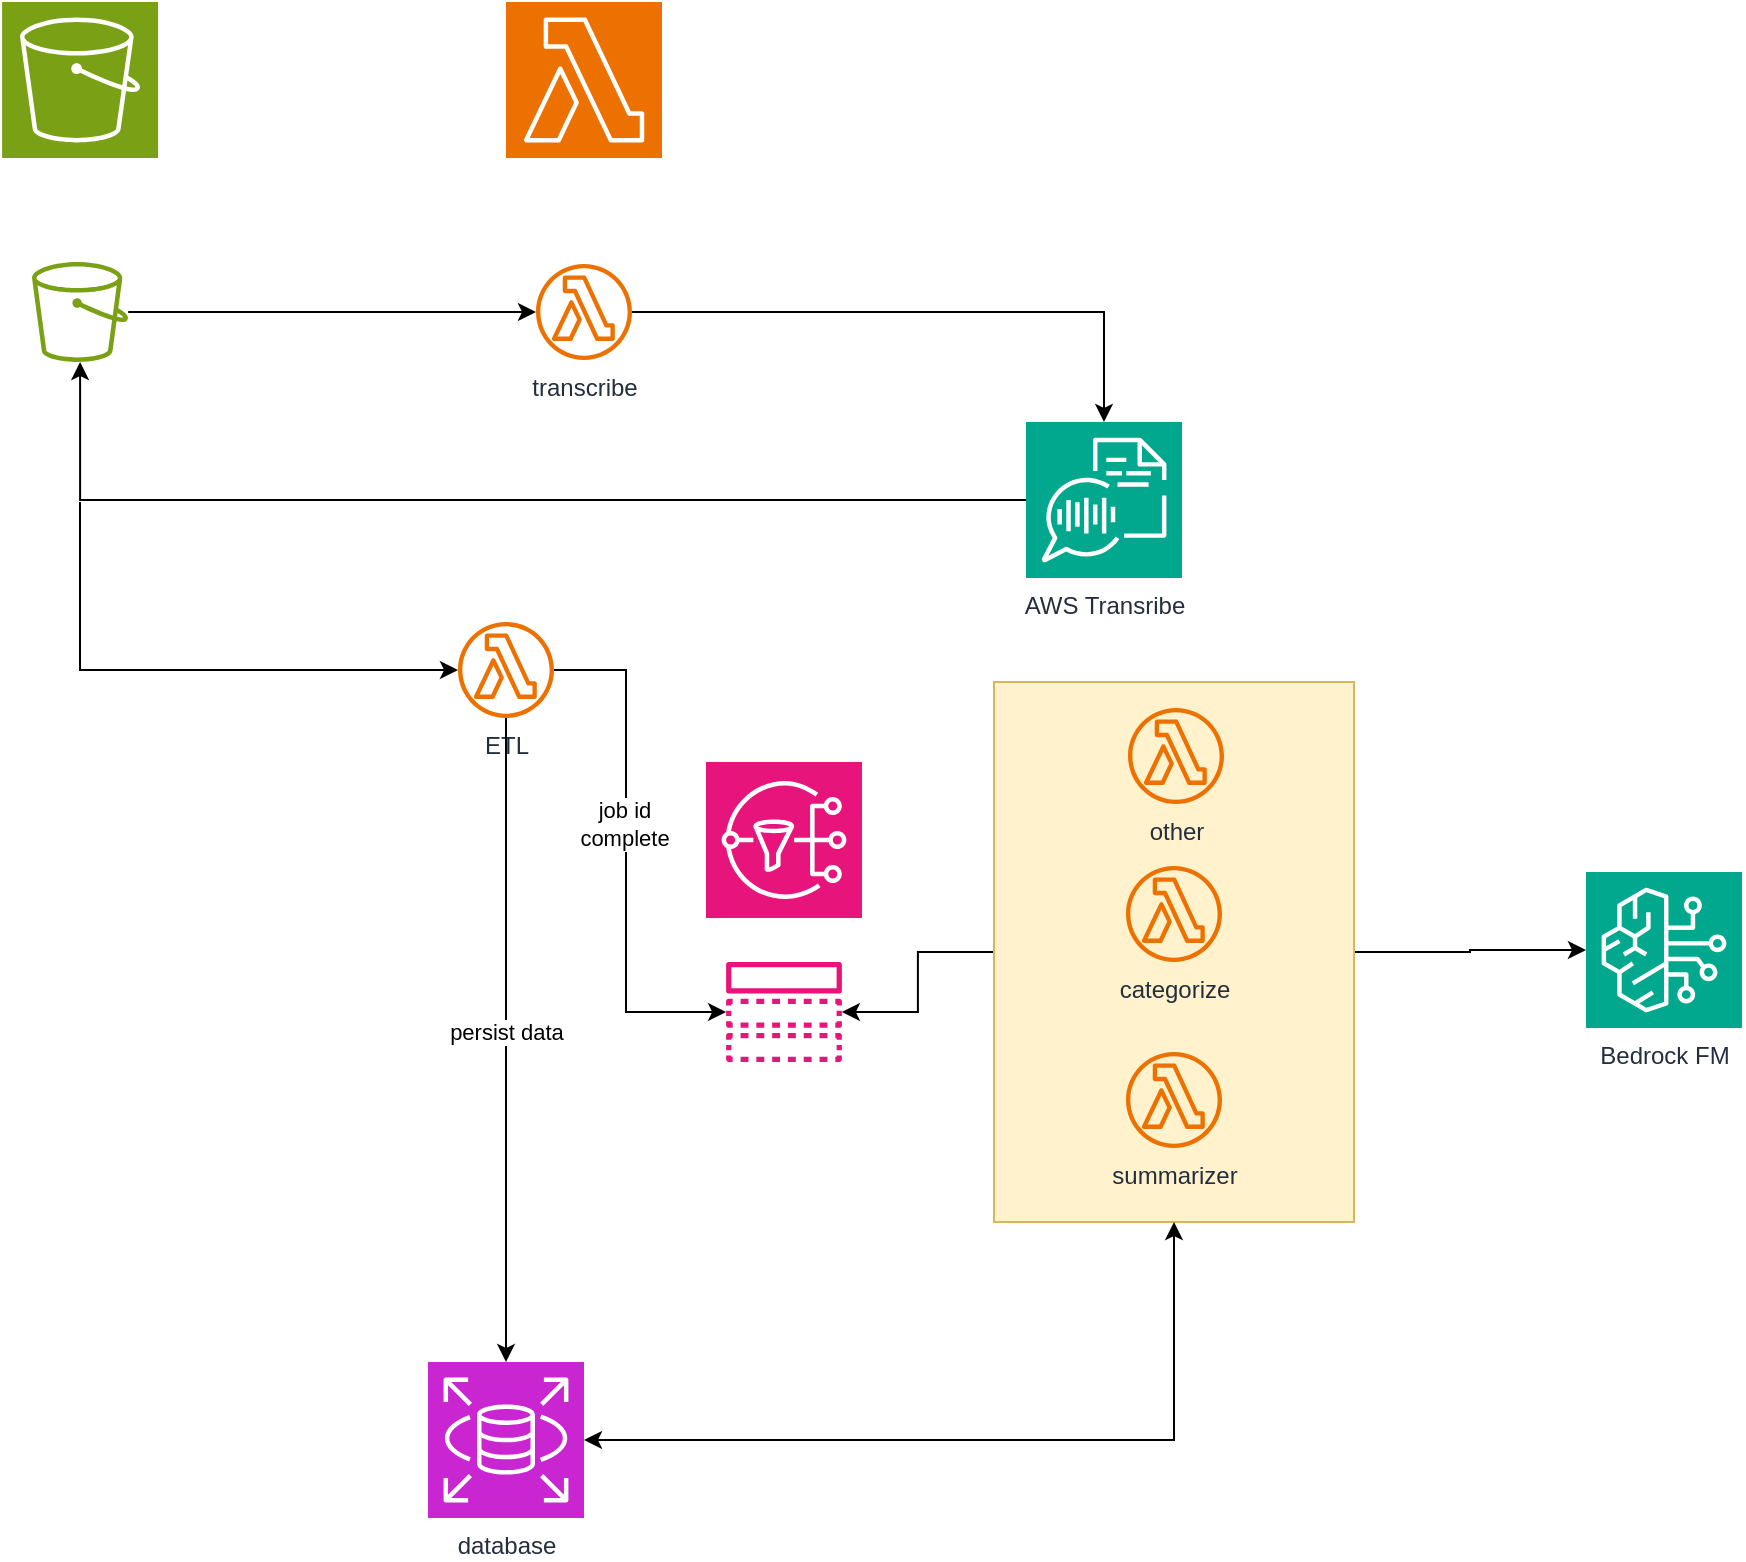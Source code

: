 <mxfile version="22.1.18" type="github">
  <diagram name="Page-1" id="f8XXJJ4PXf3yFEi_HfFr">
    <mxGraphModel dx="989" dy="497" grid="1" gridSize="10" guides="1" tooltips="1" connect="1" arrows="1" fold="1" page="1" pageScale="1" pageWidth="850" pageHeight="1100" math="0" shadow="0">
      <root>
        <mxCell id="0" />
        <mxCell id="1" parent="0" />
        <mxCell id="lvnkZ1nuC0Zo9pI4247X-33" style="edgeStyle=orthogonalEdgeStyle;rounded=0;orthogonalLoop=1;jettySize=auto;html=1;" edge="1" parent="1" source="lvnkZ1nuC0Zo9pI4247X-32" target="lvnkZ1nuC0Zo9pI4247X-19">
          <mxGeometry relative="1" as="geometry" />
        </mxCell>
        <mxCell id="lvnkZ1nuC0Zo9pI4247X-34" style="edgeStyle=orthogonalEdgeStyle;rounded=0;orthogonalLoop=1;jettySize=auto;html=1;" edge="1" parent="1" source="lvnkZ1nuC0Zo9pI4247X-32" target="lvnkZ1nuC0Zo9pI4247X-16">
          <mxGeometry relative="1" as="geometry" />
        </mxCell>
        <mxCell id="lvnkZ1nuC0Zo9pI4247X-32" value="" style="rounded=0;whiteSpace=wrap;html=1;fillColor=#fff2cc;strokeColor=#d6b656;" vertex="1" parent="1">
          <mxGeometry x="654" y="490" width="180" height="270" as="geometry" />
        </mxCell>
        <mxCell id="lvnkZ1nuC0Zo9pI4247X-1" value="" style="sketch=0;points=[[0,0,0],[0.25,0,0],[0.5,0,0],[0.75,0,0],[1,0,0],[0,1,0],[0.25,1,0],[0.5,1,0],[0.75,1,0],[1,1,0],[0,0.25,0],[0,0.5,0],[0,0.75,0],[1,0.25,0],[1,0.5,0],[1,0.75,0]];outlineConnect=0;fontColor=#232F3E;fillColor=#7AA116;strokeColor=#ffffff;dashed=0;verticalLabelPosition=bottom;verticalAlign=top;align=center;html=1;fontSize=12;fontStyle=0;aspect=fixed;shape=mxgraph.aws4.resourceIcon;resIcon=mxgraph.aws4.s3;" vertex="1" parent="1">
          <mxGeometry x="158.04" y="150" width="78" height="78" as="geometry" />
        </mxCell>
        <mxCell id="lvnkZ1nuC0Zo9pI4247X-6" style="edgeStyle=orthogonalEdgeStyle;rounded=0;orthogonalLoop=1;jettySize=auto;html=1;" edge="1" parent="1" source="lvnkZ1nuC0Zo9pI4247X-2" target="lvnkZ1nuC0Zo9pI4247X-4">
          <mxGeometry relative="1" as="geometry" />
        </mxCell>
        <mxCell id="lvnkZ1nuC0Zo9pI4247X-2" value="" style="sketch=0;outlineConnect=0;fontColor=#232F3E;gradientColor=none;fillColor=#7AA116;strokeColor=none;dashed=0;verticalLabelPosition=bottom;verticalAlign=top;align=center;html=1;fontSize=12;fontStyle=0;aspect=fixed;pointerEvents=1;shape=mxgraph.aws4.bucket;" vertex="1" parent="1">
          <mxGeometry x="173" y="280" width="48.08" height="50" as="geometry" />
        </mxCell>
        <mxCell id="lvnkZ1nuC0Zo9pI4247X-3" value="" style="sketch=0;points=[[0,0,0],[0.25,0,0],[0.5,0,0],[0.75,0,0],[1,0,0],[0,1,0],[0.25,1,0],[0.5,1,0],[0.75,1,0],[1,1,0],[0,0.25,0],[0,0.5,0],[0,0.75,0],[1,0.25,0],[1,0.5,0],[1,0.75,0]];outlineConnect=0;fontColor=#232F3E;fillColor=#ED7100;strokeColor=#ffffff;dashed=0;verticalLabelPosition=bottom;verticalAlign=top;align=center;html=1;fontSize=12;fontStyle=0;aspect=fixed;shape=mxgraph.aws4.resourceIcon;resIcon=mxgraph.aws4.lambda;" vertex="1" parent="1">
          <mxGeometry x="410" y="150" width="78" height="78" as="geometry" />
        </mxCell>
        <mxCell id="lvnkZ1nuC0Zo9pI4247X-7" style="edgeStyle=orthogonalEdgeStyle;rounded=0;orthogonalLoop=1;jettySize=auto;html=1;" edge="1" parent="1" source="lvnkZ1nuC0Zo9pI4247X-4" target="lvnkZ1nuC0Zo9pI4247X-5">
          <mxGeometry relative="1" as="geometry" />
        </mxCell>
        <mxCell id="lvnkZ1nuC0Zo9pI4247X-4" value="transcribe" style="sketch=0;outlineConnect=0;fontColor=#232F3E;gradientColor=none;fillColor=#ED7100;strokeColor=none;dashed=0;verticalLabelPosition=bottom;verticalAlign=top;align=center;html=1;fontSize=12;fontStyle=0;aspect=fixed;pointerEvents=1;shape=mxgraph.aws4.lambda_function;" vertex="1" parent="1">
          <mxGeometry x="425" y="281" width="48" height="48" as="geometry" />
        </mxCell>
        <mxCell id="lvnkZ1nuC0Zo9pI4247X-8" style="edgeStyle=orthogonalEdgeStyle;rounded=0;orthogonalLoop=1;jettySize=auto;html=1;" edge="1" parent="1" source="lvnkZ1nuC0Zo9pI4247X-5" target="lvnkZ1nuC0Zo9pI4247X-2">
          <mxGeometry relative="1" as="geometry" />
        </mxCell>
        <mxCell id="lvnkZ1nuC0Zo9pI4247X-5" value="AWS Transribe" style="sketch=0;points=[[0,0,0],[0.25,0,0],[0.5,0,0],[0.75,0,0],[1,0,0],[0,1,0],[0.25,1,0],[0.5,1,0],[0.75,1,0],[1,1,0],[0,0.25,0],[0,0.5,0],[0,0.75,0],[1,0.25,0],[1,0.5,0],[1,0.75,0]];outlineConnect=0;fontColor=#232F3E;fillColor=#01A88D;strokeColor=#ffffff;dashed=0;verticalLabelPosition=bottom;verticalAlign=top;align=center;html=1;fontSize=12;fontStyle=0;aspect=fixed;shape=mxgraph.aws4.resourceIcon;resIcon=mxgraph.aws4.transcribe;" vertex="1" parent="1">
          <mxGeometry x="670" y="360" width="78" height="78" as="geometry" />
        </mxCell>
        <mxCell id="lvnkZ1nuC0Zo9pI4247X-11" style="edgeStyle=orthogonalEdgeStyle;rounded=0;orthogonalLoop=1;jettySize=auto;html=1;" edge="1" parent="1" target="lvnkZ1nuC0Zo9pI4247X-13">
          <mxGeometry relative="1" as="geometry">
            <mxPoint x="460" y="550" as="targetPoint" />
            <mxPoint x="197" y="400" as="sourcePoint" />
            <Array as="points">
              <mxPoint x="197" y="484" />
            </Array>
          </mxGeometry>
        </mxCell>
        <mxCell id="lvnkZ1nuC0Zo9pI4247X-20" style="edgeStyle=orthogonalEdgeStyle;rounded=0;orthogonalLoop=1;jettySize=auto;html=1;" edge="1" parent="1" source="lvnkZ1nuC0Zo9pI4247X-13" target="lvnkZ1nuC0Zo9pI4247X-19">
          <mxGeometry relative="1" as="geometry">
            <Array as="points">
              <mxPoint x="470" y="484" />
              <mxPoint x="470" y="655" />
            </Array>
          </mxGeometry>
        </mxCell>
        <mxCell id="lvnkZ1nuC0Zo9pI4247X-21" value="job id&lt;br&gt;complete" style="edgeLabel;html=1;align=center;verticalAlign=middle;resizable=0;points=[];" vertex="1" connectable="0" parent="lvnkZ1nuC0Zo9pI4247X-20">
          <mxGeometry x="-0.126" y="-1" relative="1" as="geometry">
            <mxPoint as="offset" />
          </mxGeometry>
        </mxCell>
        <mxCell id="lvnkZ1nuC0Zo9pI4247X-13" value="ETL" style="sketch=0;outlineConnect=0;fontColor=#232F3E;gradientColor=none;fillColor=#ED7100;strokeColor=none;dashed=0;verticalLabelPosition=bottom;verticalAlign=top;align=center;html=1;fontSize=12;fontStyle=0;aspect=fixed;pointerEvents=1;shape=mxgraph.aws4.lambda_function;" vertex="1" parent="1">
          <mxGeometry x="386" y="460" width="48" height="48" as="geometry" />
        </mxCell>
        <mxCell id="lvnkZ1nuC0Zo9pI4247X-14" value="database" style="sketch=0;points=[[0,0,0],[0.25,0,0],[0.5,0,0],[0.75,0,0],[1,0,0],[0,1,0],[0.25,1,0],[0.5,1,0],[0.75,1,0],[1,1,0],[0,0.25,0],[0,0.5,0],[0,0.75,0],[1,0.25,0],[1,0.5,0],[1,0.75,0]];outlineConnect=0;fontColor=#232F3E;fillColor=#C925D1;strokeColor=#ffffff;dashed=0;verticalLabelPosition=bottom;verticalAlign=top;align=center;html=1;fontSize=12;fontStyle=0;aspect=fixed;shape=mxgraph.aws4.resourceIcon;resIcon=mxgraph.aws4.rds;" vertex="1" parent="1">
          <mxGeometry x="371" y="830" width="78" height="78" as="geometry" />
        </mxCell>
        <mxCell id="lvnkZ1nuC0Zo9pI4247X-15" style="edgeStyle=orthogonalEdgeStyle;rounded=0;orthogonalLoop=1;jettySize=auto;html=1;" edge="1" parent="1" source="lvnkZ1nuC0Zo9pI4247X-13" target="lvnkZ1nuC0Zo9pI4247X-14">
          <mxGeometry relative="1" as="geometry" />
        </mxCell>
        <mxCell id="lvnkZ1nuC0Zo9pI4247X-26" value="persist data" style="edgeLabel;html=1;align=center;verticalAlign=middle;resizable=0;points=[];" vertex="1" connectable="0" parent="lvnkZ1nuC0Zo9pI4247X-15">
          <mxGeometry x="-0.026" relative="1" as="geometry">
            <mxPoint as="offset" />
          </mxGeometry>
        </mxCell>
        <mxCell id="lvnkZ1nuC0Zo9pI4247X-16" value="Bedrock FM" style="sketch=0;points=[[0,0,0],[0.25,0,0],[0.5,0,0],[0.75,0,0],[1,0,0],[0,1,0],[0.25,1,0],[0.5,1,0],[0.75,1,0],[1,1,0],[0,0.25,0],[0,0.5,0],[0,0.75,0],[1,0.25,0],[1,0.5,0],[1,0.75,0]];outlineConnect=0;fontColor=#232F3E;fillColor=#01A88D;strokeColor=#ffffff;dashed=0;verticalLabelPosition=bottom;verticalAlign=top;align=center;html=1;fontSize=12;fontStyle=0;aspect=fixed;shape=mxgraph.aws4.resourceIcon;resIcon=mxgraph.aws4.bedrock;" vertex="1" parent="1">
          <mxGeometry x="950" y="585" width="78" height="78" as="geometry" />
        </mxCell>
        <mxCell id="lvnkZ1nuC0Zo9pI4247X-18" value="" style="sketch=0;points=[[0,0,0],[0.25,0,0],[0.5,0,0],[0.75,0,0],[1,0,0],[0,1,0],[0.25,1,0],[0.5,1,0],[0.75,1,0],[1,1,0],[0,0.25,0],[0,0.5,0],[0,0.75,0],[1,0.25,0],[1,0.5,0],[1,0.75,0]];outlineConnect=0;fontColor=#232F3E;fillColor=#E7157B;strokeColor=#ffffff;dashed=0;verticalLabelPosition=bottom;verticalAlign=top;align=center;html=1;fontSize=12;fontStyle=0;aspect=fixed;shape=mxgraph.aws4.resourceIcon;resIcon=mxgraph.aws4.sns;" vertex="1" parent="1">
          <mxGeometry x="509.99" y="530" width="78" height="78" as="geometry" />
        </mxCell>
        <mxCell id="lvnkZ1nuC0Zo9pI4247X-19" value="" style="sketch=0;outlineConnect=0;fontColor=#232F3E;gradientColor=none;fillColor=#E7157B;strokeColor=none;dashed=0;verticalLabelPosition=bottom;verticalAlign=top;align=center;html=1;fontSize=12;fontStyle=0;aspect=fixed;pointerEvents=1;shape=mxgraph.aws4.topic;" vertex="1" parent="1">
          <mxGeometry x="519.89" y="630" width="58.21" height="50" as="geometry" />
        </mxCell>
        <mxCell id="lvnkZ1nuC0Zo9pI4247X-22" value="categorize" style="sketch=0;outlineConnect=0;fontColor=#232F3E;gradientColor=none;fillColor=#ED7100;strokeColor=none;dashed=0;verticalLabelPosition=bottom;verticalAlign=top;align=center;html=1;fontSize=12;fontStyle=0;aspect=fixed;pointerEvents=1;shape=mxgraph.aws4.lambda_function;" vertex="1" parent="1">
          <mxGeometry x="720" y="582" width="48" height="48" as="geometry" />
        </mxCell>
        <mxCell id="lvnkZ1nuC0Zo9pI4247X-24" value="summarizer" style="sketch=0;outlineConnect=0;fontColor=#232F3E;gradientColor=none;fillColor=#ED7100;strokeColor=none;dashed=0;verticalLabelPosition=bottom;verticalAlign=top;align=center;html=1;fontSize=12;fontStyle=0;aspect=fixed;pointerEvents=1;shape=mxgraph.aws4.lambda_function;" vertex="1" parent="1">
          <mxGeometry x="720" y="675" width="48" height="48" as="geometry" />
        </mxCell>
        <mxCell id="lvnkZ1nuC0Zo9pI4247X-31" style="edgeStyle=orthogonalEdgeStyle;rounded=0;orthogonalLoop=1;jettySize=auto;html=1;entryX=1;entryY=0.5;entryDx=0;entryDy=0;entryPerimeter=0;startArrow=classic;startFill=1;" edge="1" parent="1" source="lvnkZ1nuC0Zo9pI4247X-32" target="lvnkZ1nuC0Zo9pI4247X-14">
          <mxGeometry relative="1" as="geometry">
            <mxPoint x="744" y="790" as="sourcePoint" />
            <Array as="points">
              <mxPoint x="744" y="869" />
            </Array>
          </mxGeometry>
        </mxCell>
        <mxCell id="lvnkZ1nuC0Zo9pI4247X-35" value="other" style="sketch=0;outlineConnect=0;fontColor=#232F3E;gradientColor=none;fillColor=#ED7100;strokeColor=none;dashed=0;verticalLabelPosition=bottom;verticalAlign=top;align=center;html=1;fontSize=12;fontStyle=0;aspect=fixed;pointerEvents=1;shape=mxgraph.aws4.lambda_function;" vertex="1" parent="1">
          <mxGeometry x="721" y="503" width="48" height="48" as="geometry" />
        </mxCell>
      </root>
    </mxGraphModel>
  </diagram>
</mxfile>
